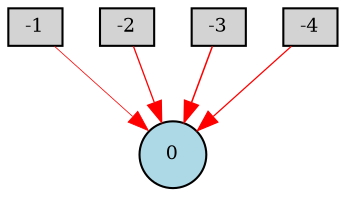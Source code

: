digraph {
	node [fontsize=9 height=0.2 shape=circle width=0.2]
	-1 [fillcolor=lightgray shape=box style=filled]
	-2 [fillcolor=lightgray shape=box style=filled]
	-3 [fillcolor=lightgray shape=box style=filled]
	-4 [fillcolor=lightgray shape=box style=filled]
	0 [fillcolor=lightblue style=filled]
	-4 -> 0 [color=red penwidth=0.6053499282254339 style=solid]
	-1 -> 0 [color=red penwidth=0.3709903964156851 style=solid]
	-3 -> 0 [color=red penwidth=0.733683906274885 style=solid]
	-2 -> 0 [color=red penwidth=0.6233831032184817 style=solid]
}

